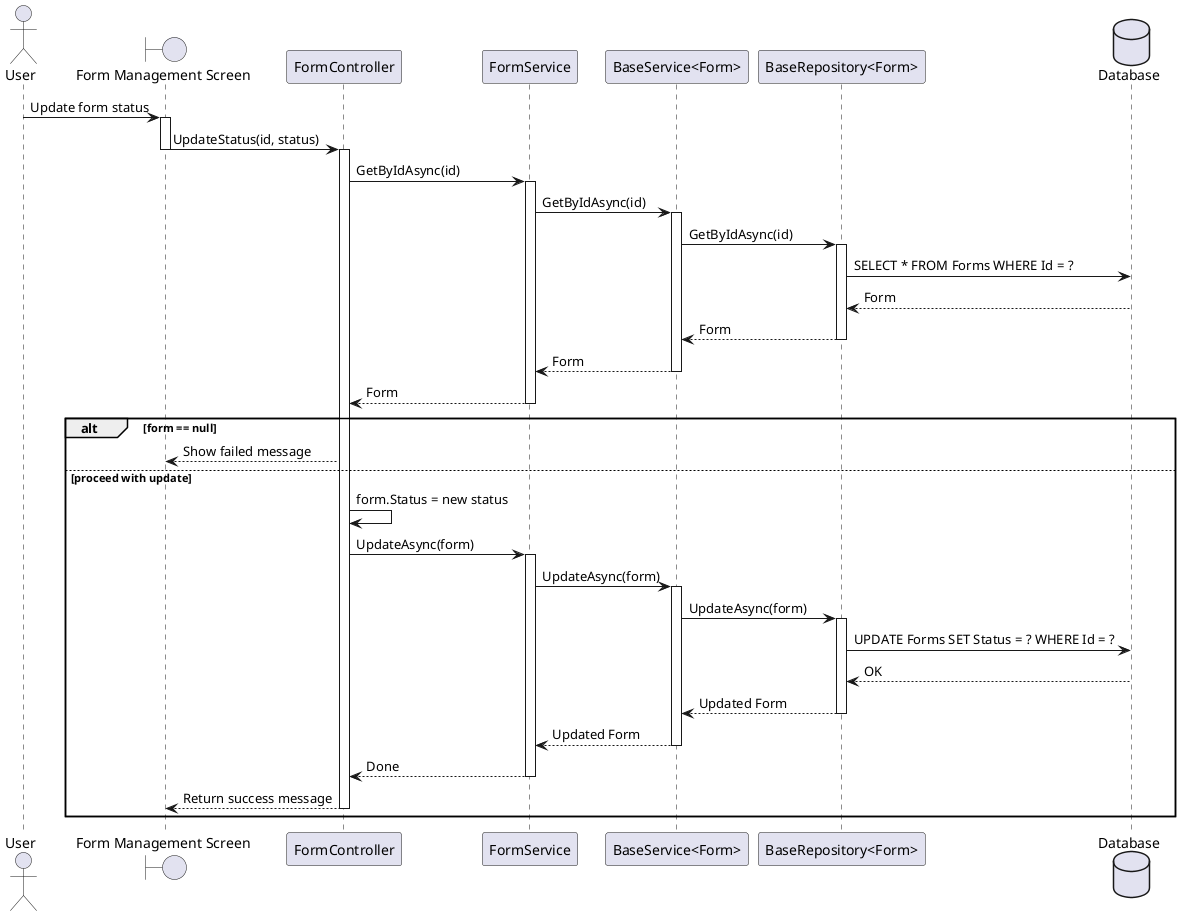 @startuml
actor "User" as Admin
boundary "Form Management Screen" as Screen
participant "FormController" as Controller
participant "FormService" as Service
participant "BaseService<Form>" as BaseService
participant "BaseRepository<Form>" as BaseRepo
database "Database" as DB

Admin -> Screen : Update form status
activate Screen
Screen -> Controller : UpdateStatus(id, status)
deactivate Screen
activate Controller

' === Get form by id ===
Controller -> Service : GetByIdAsync(id)
activate Service
Service -> BaseService : GetByIdAsync(id)
activate BaseService
BaseService -> BaseRepo : GetByIdAsync(id)
activate BaseRepo
BaseRepo -> DB : SELECT * FROM Forms WHERE Id = ?
DB --> BaseRepo : Form
BaseRepo --> BaseService : Form
deactivate BaseRepo
BaseService --> Service : Form
deactivate BaseService
Service --> Controller : Form
deactivate Service

' === Validate current status ===
alt form == null
    Controller --> Screen : Show failed message
else proceed with update
    ' === Update form entity ===
    Controller -> Controller : form.Status = new status
    ' === Save update ===
    Controller -> Service : UpdateAsync(form)
    activate Service
    Service -> BaseService : UpdateAsync(form)
    activate BaseService
    BaseService -> BaseRepo : UpdateAsync(form)
    activate BaseRepo
    BaseRepo -> DB : UPDATE Forms SET Status = ? WHERE Id = ?
    DB --> BaseRepo : OK
    BaseRepo --> BaseService : Updated Form
    deactivate BaseRepo
    BaseService --> Service : Updated Form
    deactivate BaseService
    Service --> Controller : Done
    deactivate Service

    Controller --> Screen : Return success message
    deactivate Controller
end

@enduml
